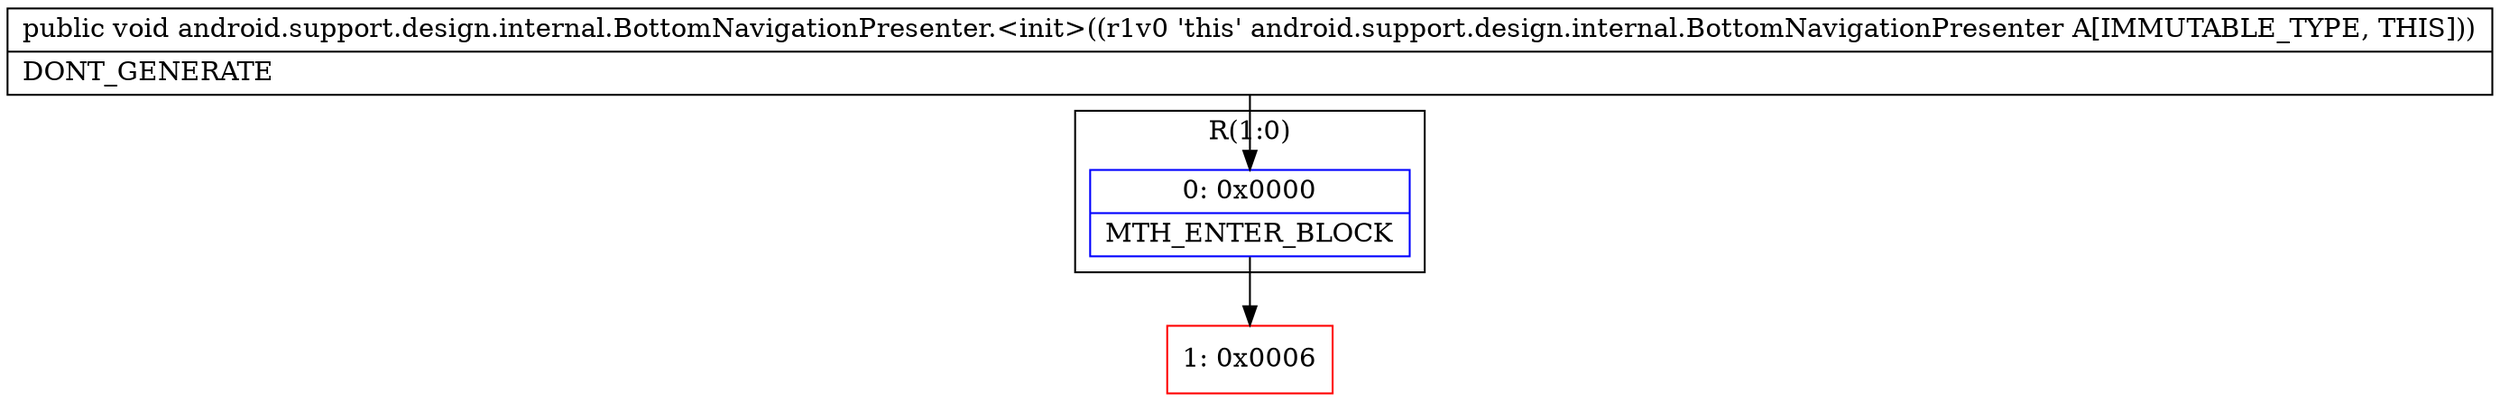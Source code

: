 digraph "CFG forandroid.support.design.internal.BottomNavigationPresenter.\<init\>()V" {
subgraph cluster_Region_1536799626 {
label = "R(1:0)";
node [shape=record,color=blue];
Node_0 [shape=record,label="{0\:\ 0x0000|MTH_ENTER_BLOCK\l}"];
}
Node_1 [shape=record,color=red,label="{1\:\ 0x0006}"];
MethodNode[shape=record,label="{public void android.support.design.internal.BottomNavigationPresenter.\<init\>((r1v0 'this' android.support.design.internal.BottomNavigationPresenter A[IMMUTABLE_TYPE, THIS]))  | DONT_GENERATE\l}"];
MethodNode -> Node_0;
Node_0 -> Node_1;
}

